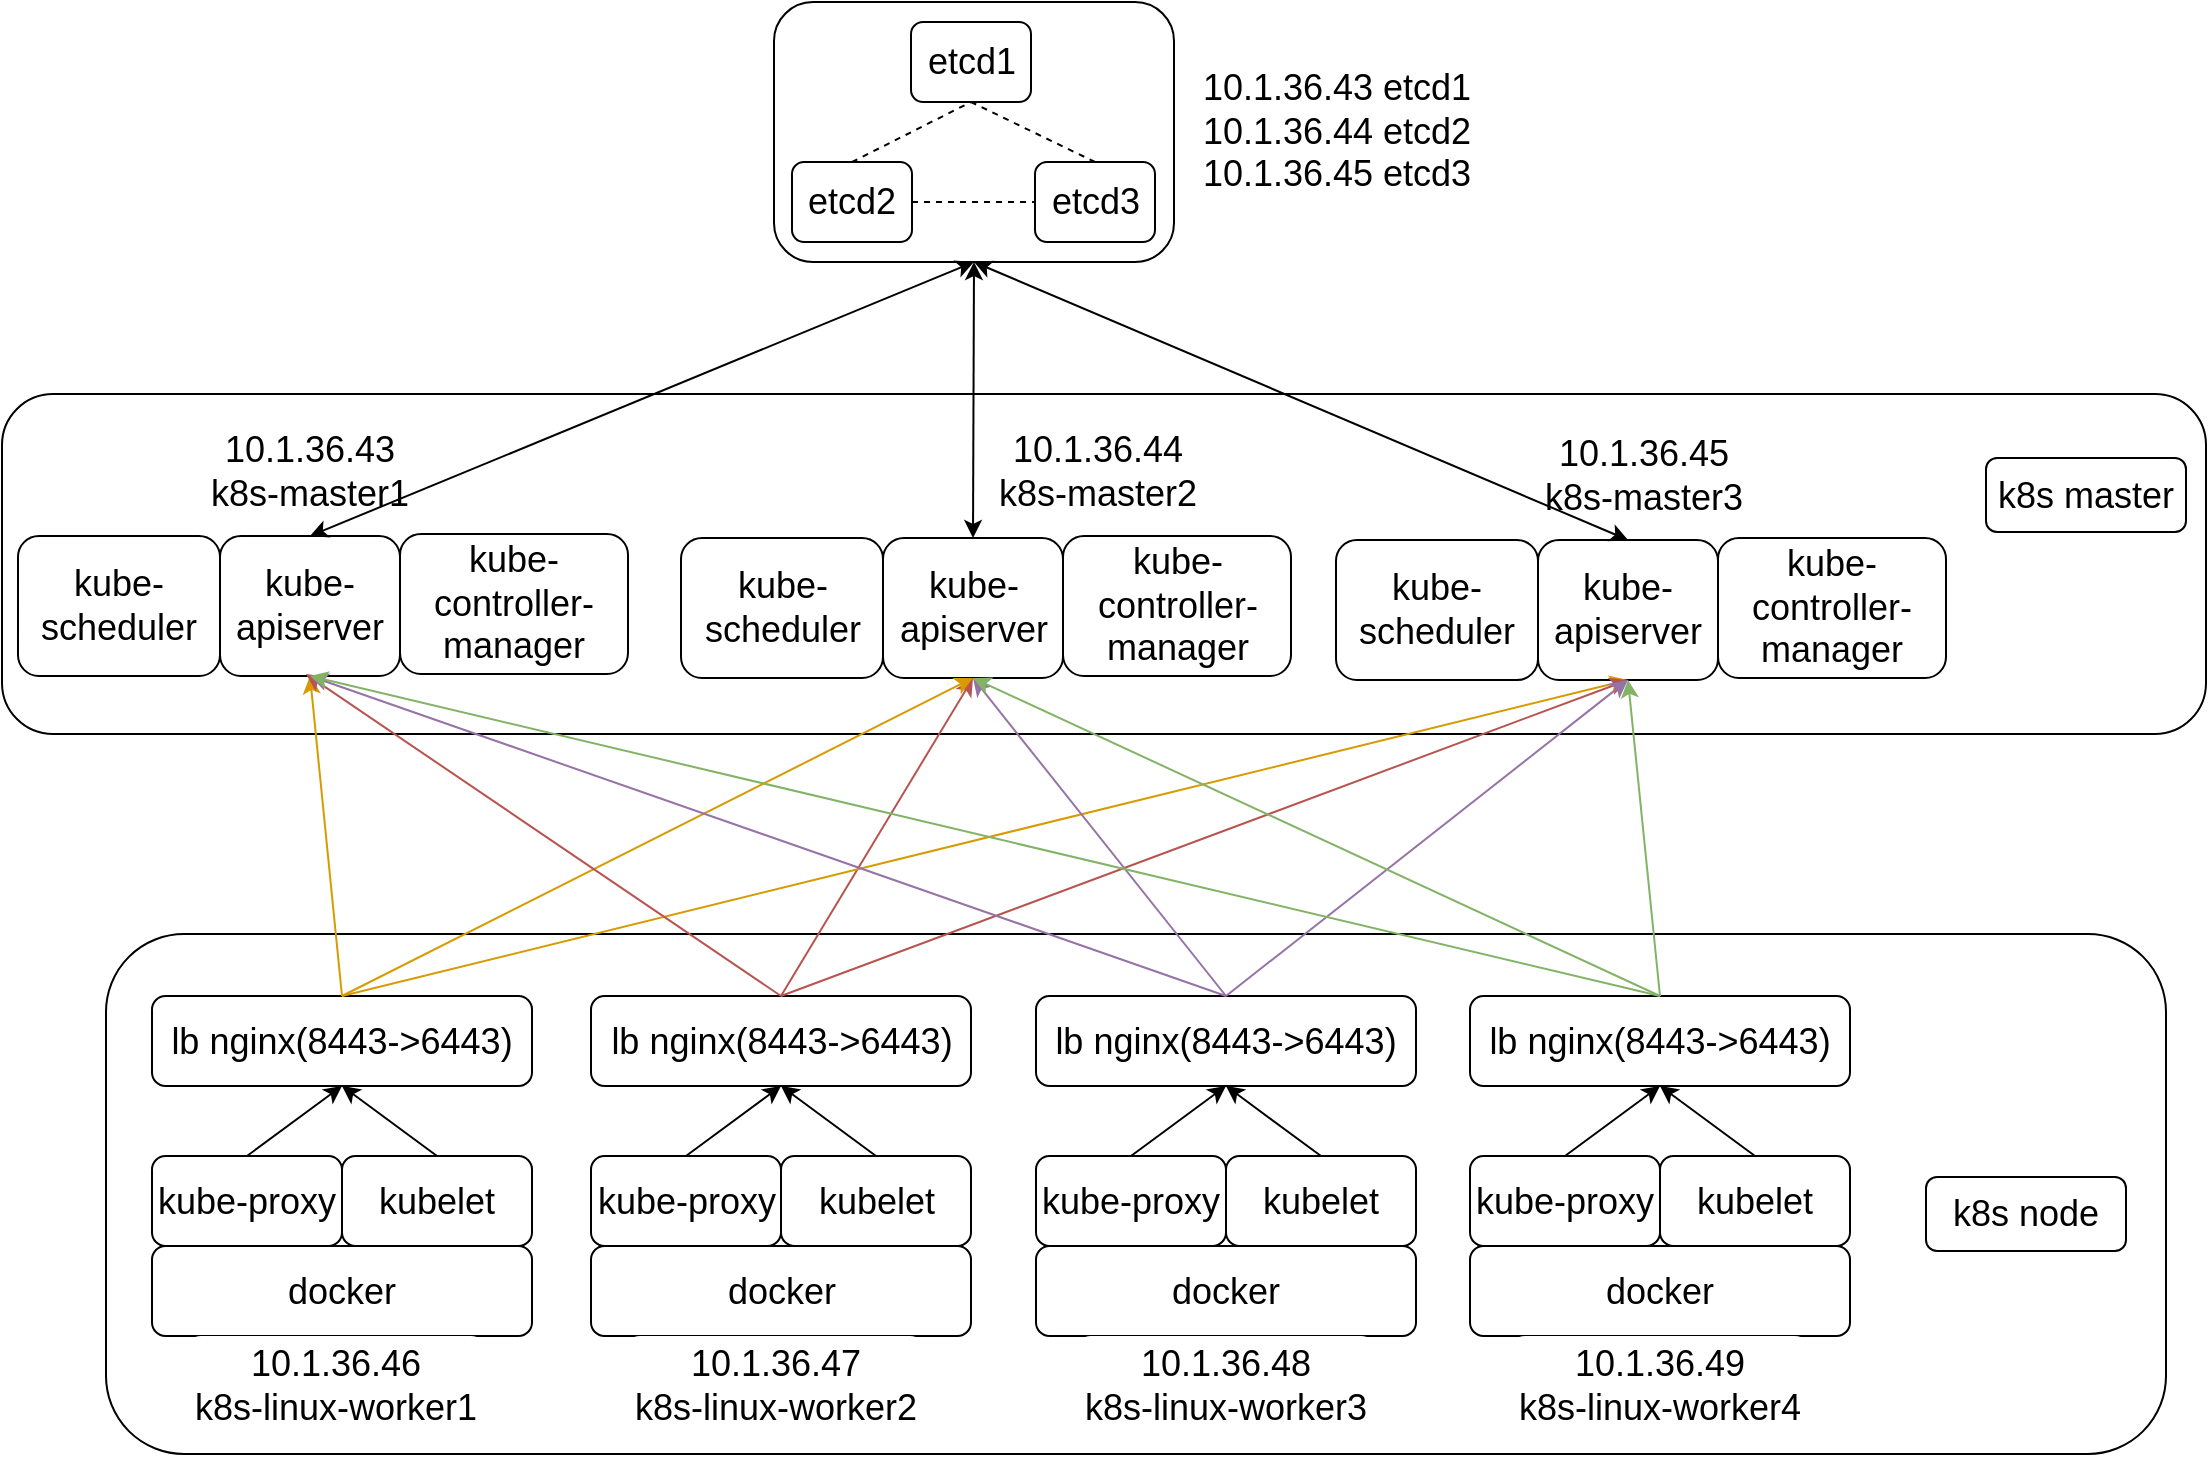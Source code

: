<mxfile version="10.7.5" type="device"><diagram id="HHk2DvznfTXSVF5vfyNy" name="Page-1"><mxGraphModel dx="1394" dy="824" grid="1" gridSize="10" guides="1" tooltips="1" connect="1" arrows="1" fold="1" page="1" pageScale="1" pageWidth="827" pageHeight="1169" math="0" shadow="0"><root><mxCell id="0"/><mxCell id="1" parent="0"/><mxCell id="42fFqrmjHy3bfM4E2US5-105" value="" style="rounded=1;whiteSpace=wrap;html=1;fillColor=#ffffff;" parent="1" vertex="1"><mxGeometry x="8" y="660" width="1102" height="170" as="geometry"/></mxCell><mxCell id="42fFqrmjHy3bfM4E2US5-106" value="" style="rounded=1;whiteSpace=wrap;html=1;fillColor=#ffffff;" parent="1" vertex="1"><mxGeometry x="60" y="930" width="1030" height="260" as="geometry"/></mxCell><mxCell id="42fFqrmjHy3bfM4E2US5-55" value="" style="rounded=1;whiteSpace=wrap;html=1;" parent="1" vertex="1"><mxGeometry x="394" y="464" width="200" height="130" as="geometry"/></mxCell><mxCell id="tVaRMNbY7fPyUBX2qMa3-8" value="&lt;font style=&quot;font-size: 18px&quot;&gt;kubelet&lt;/font&gt;" style="rounded=1;whiteSpace=wrap;html=1;" parent="1" vertex="1"><mxGeometry x="178" y="1041" width="95" height="45" as="geometry"/></mxCell><mxCell id="tVaRMNbY7fPyUBX2qMa3-9" value="&lt;font style=&quot;font-size: 18px&quot;&gt;kube-proxy&lt;/font&gt;" style="rounded=1;whiteSpace=wrap;html=1;" parent="1" vertex="1"><mxGeometry x="83" y="1041" width="95" height="45" as="geometry"/></mxCell><mxCell id="tVaRMNbY7fPyUBX2qMa3-12" value="&lt;font style=&quot;font-size: 18px&quot;&gt;docker&lt;/font&gt;" style="rounded=1;whiteSpace=wrap;html=1;" parent="1" vertex="1"><mxGeometry x="83" y="1086" width="190" height="45" as="geometry"/></mxCell><mxCell id="42fFqrmjHy3bfM4E2US5-1" value="&lt;font style=&quot;font-size: 18px&quot;&gt;10.1.36.43&lt;br&gt;k8s-master1&lt;/font&gt;" style="rounded=1;whiteSpace=wrap;html=1;strokeColor=none;" parent="1" vertex="1"><mxGeometry x="106" y="674" width="112" height="50" as="geometry"/></mxCell><mxCell id="42fFqrmjHy3bfM4E2US5-6" value="&lt;font style=&quot;font-size: 18px&quot;&gt;10.1.36.46&lt;br&gt;k8s-linux-worker1&lt;/font&gt;" style="rounded=1;whiteSpace=wrap;html=1;strokeColor=none;" parent="1" vertex="1"><mxGeometry x="100" y="1131" width="150" height="50" as="geometry"/></mxCell><mxCell id="42fFqrmjHy3bfM4E2US5-19" value="&lt;div&gt;&lt;font style=&quot;font-size: 18px&quot;&gt;kube-apiserver&lt;/font&gt;&lt;br&gt;&lt;/div&gt;" style="rounded=1;whiteSpace=wrap;html=1;" parent="1" vertex="1"><mxGeometry x="117" y="731" width="90" height="70" as="geometry"/></mxCell><mxCell id="42fFqrmjHy3bfM4E2US5-20" value="&lt;font style=&quot;font-size: 18px&quot;&gt;kube-controller-manager&lt;/font&gt;" style="rounded=1;whiteSpace=wrap;html=1;" parent="1" vertex="1"><mxGeometry x="207" y="730" width="114" height="70" as="geometry"/></mxCell><mxCell id="42fFqrmjHy3bfM4E2US5-21" value="&lt;font style=&quot;font-size: 18px&quot;&gt;kube-scheduler&lt;/font&gt;" style="rounded=1;whiteSpace=wrap;html=1;" parent="1" vertex="1"><mxGeometry x="16" y="731" width="101" height="70" as="geometry"/></mxCell><mxCell id="42fFqrmjHy3bfM4E2US5-27" value="&lt;div&gt;&lt;font style=&quot;font-size: 18px&quot;&gt;kube-apiserver&lt;/font&gt;&lt;br&gt;&lt;/div&gt;" style="rounded=1;whiteSpace=wrap;html=1;" parent="1" vertex="1"><mxGeometry x="448.5" y="732" width="90" height="70" as="geometry"/></mxCell><mxCell id="42fFqrmjHy3bfM4E2US5-28" value="&lt;font style=&quot;font-size: 18px&quot;&gt;kube-controller-manager&lt;/font&gt;" style="rounded=1;whiteSpace=wrap;html=1;" parent="1" vertex="1"><mxGeometry x="538.5" y="731" width="114" height="70" as="geometry"/></mxCell><mxCell id="42fFqrmjHy3bfM4E2US5-29" value="&lt;font style=&quot;font-size: 18px&quot;&gt;kube-scheduler&lt;/font&gt;" style="rounded=1;whiteSpace=wrap;html=1;" parent="1" vertex="1"><mxGeometry x="347.5" y="732" width="101" height="70" as="geometry"/></mxCell><mxCell id="42fFqrmjHy3bfM4E2US5-30" value="&lt;div&gt;&lt;font style=&quot;font-size: 18px&quot;&gt;kube-apiserver&lt;/font&gt;&lt;br&gt;&lt;/div&gt;" style="rounded=1;whiteSpace=wrap;html=1;" parent="1" vertex="1"><mxGeometry x="776" y="733" width="90" height="70" as="geometry"/></mxCell><mxCell id="42fFqrmjHy3bfM4E2US5-31" value="&lt;font style=&quot;font-size: 18px&quot;&gt;kube-controller-manager&lt;/font&gt;" style="rounded=1;whiteSpace=wrap;html=1;" parent="1" vertex="1"><mxGeometry x="866" y="732" width="114" height="70" as="geometry"/></mxCell><mxCell id="42fFqrmjHy3bfM4E2US5-32" value="&lt;font style=&quot;font-size: 18px&quot;&gt;kube-scheduler&lt;/font&gt;" style="rounded=1;whiteSpace=wrap;html=1;" parent="1" vertex="1"><mxGeometry x="675" y="733" width="101" height="70" as="geometry"/></mxCell><mxCell id="42fFqrmjHy3bfM4E2US5-42" value="&lt;font style=&quot;font-size: 18px&quot;&gt;lb nginx(8443-&amp;gt;6443)&lt;/font&gt;" style="rounded=1;whiteSpace=wrap;html=1;" parent="1" vertex="1"><mxGeometry x="83" y="961" width="190" height="45" as="geometry"/></mxCell><mxCell id="42fFqrmjHy3bfM4E2US5-49" value="&lt;font style=&quot;font-size: 18px&quot;&gt;etcd1&lt;/font&gt;" style="rounded=1;whiteSpace=wrap;html=1;" parent="1" vertex="1"><mxGeometry x="462.5" y="474" width="60" height="40" as="geometry"/></mxCell><mxCell id="42fFqrmjHy3bfM4E2US5-50" value="&lt;font style=&quot;font-size: 18px&quot;&gt;etcd2&lt;/font&gt;" style="rounded=1;whiteSpace=wrap;html=1;" parent="1" vertex="1"><mxGeometry x="403" y="544" width="60" height="40" as="geometry"/></mxCell><mxCell id="42fFqrmjHy3bfM4E2US5-51" value="&lt;font style=&quot;font-size: 18px&quot;&gt;etcd3&lt;/font&gt;" style="rounded=1;whiteSpace=wrap;html=1;" parent="1" vertex="1"><mxGeometry x="524.5" y="544" width="60" height="40" as="geometry"/></mxCell><mxCell id="42fFqrmjHy3bfM4E2US5-52" value="" style="endArrow=none;dashed=1;html=1;entryX=0.5;entryY=1;entryDx=0;entryDy=0;exitX=0.5;exitY=0;exitDx=0;exitDy=0;" parent="1" source="42fFqrmjHy3bfM4E2US5-50" target="42fFqrmjHy3bfM4E2US5-49" edge="1"><mxGeometry width="50" height="50" relative="1" as="geometry"><mxPoint x="192" y="694" as="sourcePoint"/><mxPoint x="242" y="644" as="targetPoint"/></mxGeometry></mxCell><mxCell id="42fFqrmjHy3bfM4E2US5-53" value="" style="endArrow=none;dashed=1;html=1;entryX=0;entryY=0.5;entryDx=0;entryDy=0;exitX=1;exitY=0.5;exitDx=0;exitDy=0;" parent="1" source="42fFqrmjHy3bfM4E2US5-50" target="42fFqrmjHy3bfM4E2US5-51" edge="1"><mxGeometry width="50" height="50" relative="1" as="geometry"><mxPoint x="392" y="754" as="sourcePoint"/><mxPoint x="442" y="704" as="targetPoint"/></mxGeometry></mxCell><mxCell id="42fFqrmjHy3bfM4E2US5-54" value="" style="endArrow=none;dashed=1;html=1;entryX=0.5;entryY=1;entryDx=0;entryDy=0;exitX=0.5;exitY=0;exitDx=0;exitDy=0;" parent="1" source="42fFqrmjHy3bfM4E2US5-51" target="42fFqrmjHy3bfM4E2US5-49" edge="1"><mxGeometry width="50" height="50" relative="1" as="geometry"><mxPoint x="492" y="764" as="sourcePoint"/><mxPoint x="542" y="714" as="targetPoint"/></mxGeometry></mxCell><mxCell id="42fFqrmjHy3bfM4E2US5-59" value="" style="endArrow=classic;html=1;exitX=0.5;exitY=0;exitDx=0;exitDy=0;entryX=0.5;entryY=1;entryDx=0;entryDy=0;" parent="1" source="tVaRMNbY7fPyUBX2qMa3-9" target="42fFqrmjHy3bfM4E2US5-42" edge="1"><mxGeometry width="50" height="50" relative="1" as="geometry"><mxPoint y="1271" as="sourcePoint"/><mxPoint x="50" y="1221" as="targetPoint"/></mxGeometry></mxCell><mxCell id="42fFqrmjHy3bfM4E2US5-60" value="" style="endArrow=classic;html=1;exitX=0.5;exitY=0;exitDx=0;exitDy=0;entryX=0.5;entryY=1;entryDx=0;entryDy=0;" parent="1" source="tVaRMNbY7fPyUBX2qMa3-8" target="42fFqrmjHy3bfM4E2US5-42" edge="1"><mxGeometry width="50" height="50" relative="1" as="geometry"><mxPoint x="190" y="1211" as="sourcePoint"/><mxPoint x="240" y="1161" as="targetPoint"/></mxGeometry></mxCell><mxCell id="42fFqrmjHy3bfM4E2US5-61" value="&lt;font style=&quot;font-size: 18px&quot;&gt;kubelet&lt;/font&gt;" style="rounded=1;whiteSpace=wrap;html=1;" parent="1" vertex="1"><mxGeometry x="397.5" y="1041" width="95" height="45" as="geometry"/></mxCell><mxCell id="42fFqrmjHy3bfM4E2US5-62" value="&lt;font style=&quot;font-size: 18px&quot;&gt;kube-proxy&lt;/font&gt;" style="rounded=1;whiteSpace=wrap;html=1;" parent="1" vertex="1"><mxGeometry x="302.5" y="1041" width="95" height="45" as="geometry"/></mxCell><mxCell id="42fFqrmjHy3bfM4E2US5-63" value="&lt;font style=&quot;font-size: 18px&quot;&gt;docker&lt;/font&gt;" style="rounded=1;whiteSpace=wrap;html=1;" parent="1" vertex="1"><mxGeometry x="302.5" y="1086" width="190" height="45" as="geometry"/></mxCell><mxCell id="42fFqrmjHy3bfM4E2US5-64" value="&lt;span&gt;&lt;font style=&quot;font-size: 18px&quot;&gt;lb nginx(8443-&amp;gt;6443)&lt;/font&gt;&lt;/span&gt;&lt;br&gt;" style="rounded=1;whiteSpace=wrap;html=1;" parent="1" vertex="1"><mxGeometry x="302.5" y="961" width="190" height="45" as="geometry"/></mxCell><mxCell id="42fFqrmjHy3bfM4E2US5-65" value="" style="endArrow=classic;html=1;exitX=0.5;exitY=0;exitDx=0;exitDy=0;entryX=0.5;entryY=1;entryDx=0;entryDy=0;" parent="1" source="42fFqrmjHy3bfM4E2US5-62" target="42fFqrmjHy3bfM4E2US5-64" edge="1"><mxGeometry width="50" height="50" relative="1" as="geometry"><mxPoint x="219.5" y="1271" as="sourcePoint"/><mxPoint x="269.5" y="1221" as="targetPoint"/></mxGeometry></mxCell><mxCell id="42fFqrmjHy3bfM4E2US5-66" value="" style="endArrow=classic;html=1;exitX=0.5;exitY=0;exitDx=0;exitDy=0;entryX=0.5;entryY=1;entryDx=0;entryDy=0;" parent="1" source="42fFqrmjHy3bfM4E2US5-61" target="42fFqrmjHy3bfM4E2US5-64" edge="1"><mxGeometry width="50" height="50" relative="1" as="geometry"><mxPoint x="409.5" y="1211" as="sourcePoint"/><mxPoint x="459.5" y="1161" as="targetPoint"/></mxGeometry></mxCell><mxCell id="42fFqrmjHy3bfM4E2US5-67" value="&lt;font style=&quot;font-size: 18px&quot;&gt;kubelet&lt;/font&gt;" style="rounded=1;whiteSpace=wrap;html=1;" parent="1" vertex="1"><mxGeometry x="620" y="1041" width="95" height="45" as="geometry"/></mxCell><mxCell id="42fFqrmjHy3bfM4E2US5-68" value="&lt;font style=&quot;font-size: 18px&quot;&gt;kube-proxy&lt;/font&gt;" style="rounded=1;whiteSpace=wrap;html=1;" parent="1" vertex="1"><mxGeometry x="525" y="1041" width="95" height="45" as="geometry"/></mxCell><mxCell id="42fFqrmjHy3bfM4E2US5-69" value="&lt;font style=&quot;font-size: 18px&quot;&gt;docker&lt;/font&gt;" style="rounded=1;whiteSpace=wrap;html=1;" parent="1" vertex="1"><mxGeometry x="525" y="1086" width="190" height="45" as="geometry"/></mxCell><mxCell id="42fFqrmjHy3bfM4E2US5-70" value="&lt;span&gt;&lt;font style=&quot;font-size: 18px&quot;&gt;lb nginx(8443-&amp;gt;6443)&lt;/font&gt;&lt;/span&gt;&lt;br&gt;" style="rounded=1;whiteSpace=wrap;html=1;" parent="1" vertex="1"><mxGeometry x="525" y="961" width="190" height="45" as="geometry"/></mxCell><mxCell id="42fFqrmjHy3bfM4E2US5-71" value="" style="endArrow=classic;html=1;exitX=0.5;exitY=0;exitDx=0;exitDy=0;entryX=0.5;entryY=1;entryDx=0;entryDy=0;" parent="1" source="42fFqrmjHy3bfM4E2US5-68" target="42fFqrmjHy3bfM4E2US5-70" edge="1"><mxGeometry width="50" height="50" relative="1" as="geometry"><mxPoint x="442" y="1271" as="sourcePoint"/><mxPoint x="492" y="1221" as="targetPoint"/></mxGeometry></mxCell><mxCell id="42fFqrmjHy3bfM4E2US5-72" value="" style="endArrow=classic;html=1;exitX=0.5;exitY=0;exitDx=0;exitDy=0;entryX=0.5;entryY=1;entryDx=0;entryDy=0;" parent="1" source="42fFqrmjHy3bfM4E2US5-67" target="42fFqrmjHy3bfM4E2US5-70" edge="1"><mxGeometry width="50" height="50" relative="1" as="geometry"><mxPoint x="632" y="1211" as="sourcePoint"/><mxPoint x="682" y="1161" as="targetPoint"/></mxGeometry></mxCell><mxCell id="42fFqrmjHy3bfM4E2US5-73" value="&lt;font style=&quot;font-size: 18px&quot;&gt;kubelet&lt;/font&gt;" style="rounded=1;whiteSpace=wrap;html=1;" parent="1" vertex="1"><mxGeometry x="837" y="1041" width="95" height="45" as="geometry"/></mxCell><mxCell id="42fFqrmjHy3bfM4E2US5-74" value="&lt;font style=&quot;font-size: 18px&quot;&gt;kube-proxy&lt;/font&gt;" style="rounded=1;whiteSpace=wrap;html=1;" parent="1" vertex="1"><mxGeometry x="742" y="1041" width="95" height="45" as="geometry"/></mxCell><mxCell id="42fFqrmjHy3bfM4E2US5-75" value="&lt;font style=&quot;font-size: 18px&quot;&gt;docker&lt;/font&gt;" style="rounded=1;whiteSpace=wrap;html=1;" parent="1" vertex="1"><mxGeometry x="742" y="1086" width="190" height="45" as="geometry"/></mxCell><mxCell id="42fFqrmjHy3bfM4E2US5-76" value="&lt;span&gt;&lt;font style=&quot;font-size: 18px&quot;&gt;lb nginx(8443-&amp;gt;6443)&lt;/font&gt;&lt;/span&gt;&lt;br&gt;" style="rounded=1;whiteSpace=wrap;html=1;" parent="1" vertex="1"><mxGeometry x="742" y="961" width="190" height="45" as="geometry"/></mxCell><mxCell id="42fFqrmjHy3bfM4E2US5-77" value="" style="endArrow=classic;html=1;exitX=0.5;exitY=0;exitDx=0;exitDy=0;entryX=0.5;entryY=1;entryDx=0;entryDy=0;" parent="1" source="42fFqrmjHy3bfM4E2US5-74" target="42fFqrmjHy3bfM4E2US5-76" edge="1"><mxGeometry width="50" height="50" relative="1" as="geometry"><mxPoint x="659" y="1271" as="sourcePoint"/><mxPoint x="709" y="1221" as="targetPoint"/></mxGeometry></mxCell><mxCell id="42fFqrmjHy3bfM4E2US5-78" value="" style="endArrow=classic;html=1;exitX=0.5;exitY=0;exitDx=0;exitDy=0;entryX=0.5;entryY=1;entryDx=0;entryDy=0;" parent="1" source="42fFqrmjHy3bfM4E2US5-73" target="42fFqrmjHy3bfM4E2US5-76" edge="1"><mxGeometry width="50" height="50" relative="1" as="geometry"><mxPoint x="849" y="1211" as="sourcePoint"/><mxPoint x="899" y="1161" as="targetPoint"/></mxGeometry></mxCell><mxCell id="42fFqrmjHy3bfM4E2US5-80" value="" style="endArrow=classic;html=1;exitX=0.5;exitY=0;exitDx=0;exitDy=0;entryX=0.5;entryY=1;entryDx=0;entryDy=0;fillColor=#ffe6cc;strokeColor=#d79b00;" parent="1" source="42fFqrmjHy3bfM4E2US5-42" target="42fFqrmjHy3bfM4E2US5-19" edge="1"><mxGeometry width="50" height="50" relative="1" as="geometry"><mxPoint x="150" y="940" as="sourcePoint"/><mxPoint x="200" y="890" as="targetPoint"/></mxGeometry></mxCell><mxCell id="42fFqrmjHy3bfM4E2US5-82" value="" style="endArrow=classic;html=1;exitX=0.5;exitY=0;exitDx=0;exitDy=0;entryX=0.5;entryY=1;entryDx=0;entryDy=0;fillColor=#f8cecc;strokeColor=#b85450;" parent="1" source="42fFqrmjHy3bfM4E2US5-64" target="42fFqrmjHy3bfM4E2US5-27" edge="1"><mxGeometry width="50" height="50" relative="1" as="geometry"><mxPoint x="20" y="1400" as="sourcePoint"/><mxPoint x="70" y="1350" as="targetPoint"/></mxGeometry></mxCell><mxCell id="42fFqrmjHy3bfM4E2US5-83" value="" style="endArrow=classic;html=1;exitX=0.5;exitY=0;exitDx=0;exitDy=0;entryX=0.5;entryY=1;entryDx=0;entryDy=0;fillColor=#ffe6cc;strokeColor=#d79b00;" parent="1" source="42fFqrmjHy3bfM4E2US5-42" target="42fFqrmjHy3bfM4E2US5-27" edge="1"><mxGeometry width="50" height="50" relative="1" as="geometry"><mxPoint x="260" y="950" as="sourcePoint"/><mxPoint x="310" y="900" as="targetPoint"/></mxGeometry></mxCell><mxCell id="42fFqrmjHy3bfM4E2US5-84" value="" style="endArrow=classic;html=1;exitX=0.5;exitY=0;exitDx=0;exitDy=0;entryX=0.5;entryY=1;entryDx=0;entryDy=0;fillColor=#ffe6cc;strokeColor=#d79b00;" parent="1" source="42fFqrmjHy3bfM4E2US5-42" target="42fFqrmjHy3bfM4E2US5-30" edge="1"><mxGeometry width="50" height="50" relative="1" as="geometry"><mxPoint x="350" y="980" as="sourcePoint"/><mxPoint x="400" y="930" as="targetPoint"/></mxGeometry></mxCell><mxCell id="42fFqrmjHy3bfM4E2US5-85" value="" style="endArrow=classic;html=1;exitX=0.5;exitY=0;exitDx=0;exitDy=0;fillColor=#f8cecc;strokeColor=#b85450;" parent="1" source="42fFqrmjHy3bfM4E2US5-64" edge="1"><mxGeometry width="50" height="50" relative="1" as="geometry"><mxPoint x="570" y="1000" as="sourcePoint"/><mxPoint x="160" y="800" as="targetPoint"/></mxGeometry></mxCell><mxCell id="42fFqrmjHy3bfM4E2US5-86" value="" style="endArrow=classic;html=1;exitX=0.5;exitY=0;exitDx=0;exitDy=0;entryX=0.5;entryY=1;entryDx=0;entryDy=0;fillColor=#f8cecc;strokeColor=#b85450;" parent="1" source="42fFqrmjHy3bfM4E2US5-64" target="42fFqrmjHy3bfM4E2US5-30" edge="1"><mxGeometry width="50" height="50" relative="1" as="geometry"><mxPoint x="570" y="980" as="sourcePoint"/><mxPoint x="620" y="930" as="targetPoint"/></mxGeometry></mxCell><mxCell id="42fFqrmjHy3bfM4E2US5-87" value="" style="endArrow=classic;html=1;exitX=0.5;exitY=0;exitDx=0;exitDy=0;entryX=0.5;entryY=1;entryDx=0;entryDy=0;fillColor=#e1d5e7;strokeColor=#9673a6;" parent="1" source="42fFqrmjHy3bfM4E2US5-70" target="42fFqrmjHy3bfM4E2US5-19" edge="1"><mxGeometry width="50" height="50" relative="1" as="geometry"><mxPoint x="670" y="960" as="sourcePoint"/><mxPoint x="720" y="910" as="targetPoint"/></mxGeometry></mxCell><mxCell id="42fFqrmjHy3bfM4E2US5-88" value="" style="endArrow=classic;html=1;entryX=0.5;entryY=1;entryDx=0;entryDy=0;fillColor=#e1d5e7;strokeColor=#9673a6;exitX=0.5;exitY=0;exitDx=0;exitDy=0;" parent="1" source="42fFqrmjHy3bfM4E2US5-70" target="42fFqrmjHy3bfM4E2US5-27" edge="1"><mxGeometry width="50" height="50" relative="1" as="geometry"><mxPoint x="620" y="1000" as="sourcePoint"/><mxPoint x="690" y="930" as="targetPoint"/></mxGeometry></mxCell><mxCell id="42fFqrmjHy3bfM4E2US5-89" value="" style="endArrow=classic;html=1;exitX=0.5;exitY=0;exitDx=0;exitDy=0;entryX=0.5;entryY=1;entryDx=0;entryDy=0;fillColor=#e1d5e7;strokeColor=#9673a6;" parent="1" source="42fFqrmjHy3bfM4E2US5-70" target="42fFqrmjHy3bfM4E2US5-30" edge="1"><mxGeometry width="50" height="50" relative="1" as="geometry"><mxPoint x="670" y="970" as="sourcePoint"/><mxPoint x="720" y="920" as="targetPoint"/></mxGeometry></mxCell><mxCell id="42fFqrmjHy3bfM4E2US5-90" value="" style="endArrow=classic;html=1;entryX=0.5;entryY=1;entryDx=0;entryDy=0;exitX=0.5;exitY=0;exitDx=0;exitDy=0;fillColor=#d5e8d4;strokeColor=#82b366;" parent="1" source="42fFqrmjHy3bfM4E2US5-76" target="42fFqrmjHy3bfM4E2US5-19" edge="1"><mxGeometry width="50" height="50" relative="1" as="geometry"><mxPoint x="780" y="990" as="sourcePoint"/><mxPoint x="830" y="940" as="targetPoint"/></mxGeometry></mxCell><mxCell id="42fFqrmjHy3bfM4E2US5-91" value="" style="endArrow=classic;html=1;exitX=0.5;exitY=0;exitDx=0;exitDy=0;entryX=0.5;entryY=1;entryDx=0;entryDy=0;fillColor=#d5e8d4;strokeColor=#82b366;" parent="1" source="42fFqrmjHy3bfM4E2US5-76" target="42fFqrmjHy3bfM4E2US5-27" edge="1"><mxGeometry width="50" height="50" relative="1" as="geometry"><mxPoint x="840" y="980" as="sourcePoint"/><mxPoint x="530" y="830" as="targetPoint"/></mxGeometry></mxCell><mxCell id="42fFqrmjHy3bfM4E2US5-92" value="" style="endArrow=classic;html=1;entryX=0.5;entryY=1;entryDx=0;entryDy=0;fillColor=#d5e8d4;strokeColor=#82b366;exitX=0.5;exitY=0;exitDx=0;exitDy=0;" parent="1" source="42fFqrmjHy3bfM4E2US5-76" target="42fFqrmjHy3bfM4E2US5-30" edge="1"><mxGeometry width="50" height="50" relative="1" as="geometry"><mxPoint x="870" y="920" as="sourcePoint"/><mxPoint x="910" y="930" as="targetPoint"/></mxGeometry></mxCell><mxCell id="42fFqrmjHy3bfM4E2US5-94" value="" style="endArrow=classic;startArrow=classic;html=1;exitX=0.5;exitY=0;exitDx=0;exitDy=0;entryX=0.5;entryY=1;entryDx=0;entryDy=0;" parent="1" source="42fFqrmjHy3bfM4E2US5-19" target="42fFqrmjHy3bfM4E2US5-55" edge="1"><mxGeometry width="50" height="50" relative="1" as="geometry"><mxPoint x="200" y="680" as="sourcePoint"/><mxPoint x="250" y="630" as="targetPoint"/></mxGeometry></mxCell><mxCell id="42fFqrmjHy3bfM4E2US5-95" value="" style="endArrow=classic;startArrow=classic;html=1;exitX=0.5;exitY=0;exitDx=0;exitDy=0;entryX=0.5;entryY=1;entryDx=0;entryDy=0;" parent="1" source="42fFqrmjHy3bfM4E2US5-27" target="42fFqrmjHy3bfM4E2US5-55" edge="1"><mxGeometry width="50" height="50" relative="1" as="geometry"><mxPoint x="650" y="690" as="sourcePoint"/><mxPoint x="700" y="640" as="targetPoint"/></mxGeometry></mxCell><mxCell id="42fFqrmjHy3bfM4E2US5-96" value="" style="endArrow=classic;startArrow=classic;html=1;exitX=0.5;exitY=1;exitDx=0;exitDy=0;entryX=0.5;entryY=0;entryDx=0;entryDy=0;" parent="1" source="42fFqrmjHy3bfM4E2US5-55" target="42fFqrmjHy3bfM4E2US5-30" edge="1"><mxGeometry width="50" height="50" relative="1" as="geometry"><mxPoint x="790" y="670" as="sourcePoint"/><mxPoint x="840" y="620" as="targetPoint"/></mxGeometry></mxCell><mxCell id="42fFqrmjHy3bfM4E2US5-97" value="&lt;font style=&quot;font-size: 18px&quot;&gt;10.1.36.44&lt;br&gt;k8s-master2&lt;/font&gt;" style="rounded=1;whiteSpace=wrap;html=1;strokeColor=none;" parent="1" vertex="1"><mxGeometry x="500" y="674" width="112" height="50" as="geometry"/></mxCell><mxCell id="42fFqrmjHy3bfM4E2US5-98" value="&lt;font style=&quot;font-size: 18px&quot;&gt;10.1.36.45&lt;br&gt;k8s-master3&lt;/font&gt;" style="rounded=1;whiteSpace=wrap;html=1;fillColor=none;strokeColor=none;" parent="1" vertex="1"><mxGeometry x="772.5" y="676" width="112" height="50" as="geometry"/></mxCell><mxCell id="42fFqrmjHy3bfM4E2US5-99" value="&lt;font style=&quot;font-size: 18px&quot;&gt;10.1.36.47&lt;br&gt;k8s-linux-worker2&lt;/font&gt;" style="rounded=1;whiteSpace=wrap;html=1;strokeColor=none;" parent="1" vertex="1"><mxGeometry x="319.5" y="1131" width="150" height="50" as="geometry"/></mxCell><mxCell id="42fFqrmjHy3bfM4E2US5-100" value="&lt;font style=&quot;font-size: 18px&quot;&gt;10.1.36.48&lt;br&gt;k8s-linux-worker3&lt;/font&gt;" style="rounded=1;whiteSpace=wrap;html=1;strokeColor=none;" parent="1" vertex="1"><mxGeometry x="545" y="1131" width="150" height="50" as="geometry"/></mxCell><mxCell id="42fFqrmjHy3bfM4E2US5-101" value="&lt;font style=&quot;font-size: 18px&quot;&gt;10.1.36.49&lt;br&gt;k8s-linux-worker4&lt;/font&gt;" style="rounded=1;whiteSpace=wrap;html=1;strokeColor=none;" parent="1" vertex="1"><mxGeometry x="762" y="1131" width="150" height="50" as="geometry"/></mxCell><mxCell id="42fFqrmjHy3bfM4E2US5-102" value="&lt;font style=&quot;font-size: 18px&quot;&gt;10.1.36.43 etcd1&lt;br&gt;10.1.36.44 etcd2&lt;br&gt;10.1.36.45 etcd3&lt;/font&gt;" style="rounded=1;whiteSpace=wrap;html=1;fillColor=none;strokeColor=none;arcSize=23;" parent="1" vertex="1"><mxGeometry x="601" y="494" width="149" height="70" as="geometry"/></mxCell><mxCell id="42fFqrmjHy3bfM4E2US5-103" value="&lt;font style=&quot;font-size: 18px&quot;&gt;k8s master&lt;/font&gt;" style="rounded=1;whiteSpace=wrap;html=1;fillColor=none;" parent="1" vertex="1"><mxGeometry x="1000" y="692" width="100" height="37" as="geometry"/></mxCell><mxCell id="42fFqrmjHy3bfM4E2US5-104" value="&lt;font style=&quot;font-size: 18px&quot;&gt;k8s node&lt;/font&gt;" style="rounded=1;whiteSpace=wrap;html=1;fillColor=none;" parent="1" vertex="1"><mxGeometry x="970" y="1051.5" width="100" height="37" as="geometry"/></mxCell></root></mxGraphModel></diagram></mxfile>